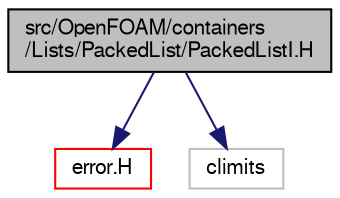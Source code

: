 digraph "src/OpenFOAM/containers/Lists/PackedList/PackedListI.H"
{
  bgcolor="transparent";
  edge [fontname="FreeSans",fontsize="10",labelfontname="FreeSans",labelfontsize="10"];
  node [fontname="FreeSans",fontsize="10",shape=record];
  Node0 [label="src/OpenFOAM/containers\l/Lists/PackedList/PackedListI.H",height=0.2,width=0.4,color="black", fillcolor="grey75", style="filled", fontcolor="black"];
  Node0 -> Node1 [color="midnightblue",fontsize="10",style="solid",fontname="FreeSans"];
  Node1 [label="error.H",height=0.2,width=0.4,color="red",URL="$a08924.html"];
  Node0 -> Node4 [color="midnightblue",fontsize="10",style="solid",fontname="FreeSans"];
  Node4 [label="climits",height=0.2,width=0.4,color="grey75"];
}
